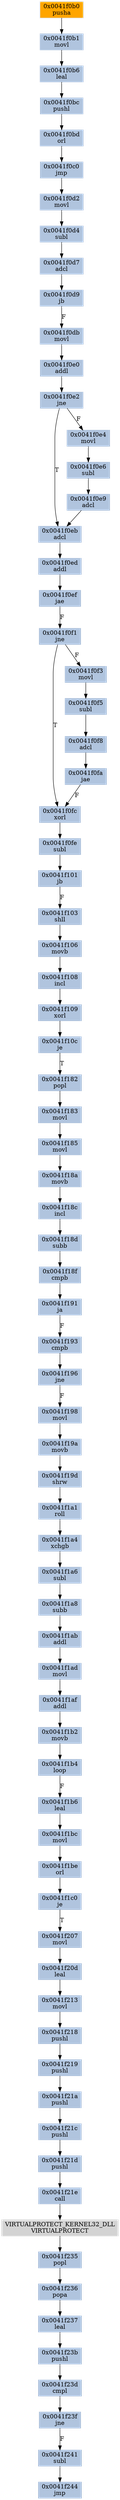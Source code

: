 strict digraph G {
	graph [bgcolor=transparent,
		name=G
	];
	node [color=lightsteelblue,
		fillcolor=lightsteelblue,
		shape=rectangle,
		style=filled
	];
	"0x0041f21c"	[label="0x0041f21c
pushl"];
	"0x0041f21d"	[label="0x0041f21d
pushl"];
	"0x0041f21c" -> "0x0041f21d"	[color="#000000"];
	"0x0041f18f"	[label="0x0041f18f
cmpb"];
	"0x0041f191"	[label="0x0041f191
ja"];
	"0x0041f18f" -> "0x0041f191"	[color="#000000"];
	"0x0041f101"	[label="0x0041f101
jb"];
	"0x0041f103"	[label="0x0041f103
shll"];
	"0x0041f101" -> "0x0041f103"	[color="#000000",
		label=F];
	"0x0041f23d"	[label="0x0041f23d
cmpl"];
	"0x0041f23f"	[label="0x0041f23f
jne"];
	"0x0041f23d" -> "0x0041f23f"	[color="#000000"];
	"0x0041f108"	[label="0x0041f108
incl"];
	"0x0041f109"	[label="0x0041f109
xorl"];
	"0x0041f108" -> "0x0041f109"	[color="#000000"];
	"0x0041f0f1"	[label="0x0041f0f1
jne"];
	"0x0041f0fc"	[label="0x0041f0fc
xorl"];
	"0x0041f0f1" -> "0x0041f0fc"	[color="#000000",
		label=T];
	"0x0041f0f3"	[label="0x0041f0f3
movl"];
	"0x0041f0f1" -> "0x0041f0f3"	[color="#000000",
		label=F];
	"0x0041f0ed"	[label="0x0041f0ed
addl"];
	"0x0041f0ef"	[label="0x0041f0ef
jae"];
	"0x0041f0ed" -> "0x0041f0ef"	[color="#000000"];
	"0x0041f193"	[label="0x0041f193
cmpb"];
	"0x0041f196"	[label="0x0041f196
jne"];
	"0x0041f193" -> "0x0041f196"	[color="#000000"];
	"0x0041f0b6"	[label="0x0041f0b6
leal"];
	"0x0041f0bc"	[label="0x0041f0bc
pushl"];
	"0x0041f0b6" -> "0x0041f0bc"	[color="#000000"];
	"0x0041f1a4"	[label="0x0041f1a4
xchgb"];
	"0x0041f1a6"	[label="0x0041f1a6
subl"];
	"0x0041f1a4" -> "0x0041f1a6"	[color="#000000"];
	"0x0041f1c0"	[label="0x0041f1c0
je"];
	"0x0041f207"	[label="0x0041f207
movl"];
	"0x0041f1c0" -> "0x0041f207"	[color="#000000",
		label=T];
	"0x0041f1b4"	[label="0x0041f1b4
loop"];
	"0x0041f1b6"	[label="0x0041f1b6
leal"];
	"0x0041f1b4" -> "0x0041f1b6"	[color="#000000",
		label=F];
	"0x0041f0fa"	[label="0x0041f0fa
jae"];
	"0x0041f0fa" -> "0x0041f0fc"	[color="#000000",
		label=F];
	"0x0041f106"	[label="0x0041f106
movb"];
	"0x0041f106" -> "0x0041f108"	[color="#000000"];
	"0x0041f1be"	[label="0x0041f1be
orl"];
	"0x0041f1be" -> "0x0041f1c0"	[color="#000000"];
	"0x0041f23b"	[label="0x0041f23b
pushl"];
	"0x0041f23b" -> "0x0041f23d"	[color="#000000"];
	"0x0041f0d2"	[label="0x0041f0d2
movl"];
	"0x0041f0d4"	[label="0x0041f0d4
subl"];
	"0x0041f0d2" -> "0x0041f0d4"	[color="#000000"];
	"0x0041f20d"	[label="0x0041f20d
leal"];
	"0x0041f207" -> "0x0041f20d"	[color="#000000"];
	"0x0041f0c0"	[label="0x0041f0c0
jmp"];
	"0x0041f0c0" -> "0x0041f0d2"	[color="#000000"];
	"0x0041f185"	[label="0x0041f185
movl"];
	"0x0041f18a"	[label="0x0041f18a
movb"];
	"0x0041f185" -> "0x0041f18a"	[color="#000000"];
	"0x0041f1af"	[label="0x0041f1af
addl"];
	"0x0041f1b2"	[label="0x0041f1b2
movb"];
	"0x0041f1af" -> "0x0041f1b2"	[color="#000000"];
	"0x0041f213"	[label="0x0041f213
movl"];
	"0x0041f20d" -> "0x0041f213"	[color="#000000"];
	"0x0041f241"	[label="0x0041f241
subl"];
	"0x0041f244"	[label="0x0041f244
jmp"];
	"0x0041f241" -> "0x0041f244"	[color="#000000"];
	"0x0041f0d7"	[label="0x0041f0d7
adcl"];
	"0x0041f0d4" -> "0x0041f0d7"	[color="#000000"];
	"0x0041f0bd"	[label="0x0041f0bd
orl"];
	"0x0041f0bd" -> "0x0041f0c0"	[color="#000000"];
	"0x0041f0e6"	[label="0x0041f0e6
subl"];
	"0x0041f0e9"	[label="0x0041f0e9
adcl"];
	"0x0041f0e6" -> "0x0041f0e9"	[color="#000000"];
	"0x0041f10c"	[label="0x0041f10c
je"];
	"0x0041f182"	[label="0x0041f182
popl"];
	"0x0041f10c" -> "0x0041f182"	[color="#000000",
		label=T];
	"0x0041f183"	[label="0x0041f183
movl"];
	"0x0041f182" -> "0x0041f183"	[color="#000000"];
	"0x0041f0e2"	[label="0x0041f0e2
jne"];
	"0x0041f0eb"	[label="0x0041f0eb
adcl"];
	"0x0041f0e2" -> "0x0041f0eb"	[color="#000000",
		label=T];
	"0x0041f0e4"	[label="0x0041f0e4
movl"];
	"0x0041f0e2" -> "0x0041f0e4"	[color="#000000",
		label=F];
	"0x0041f0fe"	[label="0x0041f0fe
subl"];
	"0x0041f0fe" -> "0x0041f101"	[color="#000000"];
	"0x0041f1b2" -> "0x0041f1b4"	[color="#000000"];
	"0x0041f21e"	[label="0x0041f21e
call"];
	VIRTUALPROTECT_KERNEL32_DLL	[color=lightgrey,
		fillcolor=lightgrey,
		label="VIRTUALPROTECT_KERNEL32_DLL
VIRTUALPROTECT"];
	"0x0041f21e" -> VIRTUALPROTECT_KERNEL32_DLL	[color="#000000"];
	"0x0041f1a8"	[label="0x0041f1a8
subb"];
	"0x0041f1a6" -> "0x0041f1a8"	[color="#000000"];
	"0x0041f18d"	[label="0x0041f18d
subb"];
	"0x0041f18d" -> "0x0041f18f"	[color="#000000"];
	"0x0041f236"	[label="0x0041f236
popa"];
	"0x0041f237"	[label="0x0041f237
leal"];
	"0x0041f236" -> "0x0041f237"	[color="#000000"];
	"0x0041f23f" -> "0x0041f241"	[color="#000000",
		label=F];
	"0x0041f1ab"	[label="0x0041f1ab
addl"];
	"0x0041f1ad"	[label="0x0041f1ad
movl"];
	"0x0041f1ab" -> "0x0041f1ad"	[color="#000000"];
	"0x0041f109" -> "0x0041f10c"	[color="#000000"];
	"0x0041f0fc" -> "0x0041f0fe"	[color="#000000"];
	"0x0041f0b0"	[color=lightgrey,
		fillcolor=orange,
		label="0x0041f0b0
pusha"];
	"0x0041f0b1"	[label="0x0041f0b1
movl"];
	"0x0041f0b0" -> "0x0041f0b1"	[color="#000000"];
	"0x0041f0d9"	[label="0x0041f0d9
jb"];
	"0x0041f0db"	[label="0x0041f0db
movl"];
	"0x0041f0d9" -> "0x0041f0db"	[color="#000000",
		label=F];
	"0x0041f0e0"	[label="0x0041f0e0
addl"];
	"0x0041f0e0" -> "0x0041f0e2"	[color="#000000"];
	"0x0041f0eb" -> "0x0041f0ed"	[color="#000000"];
	"0x0041f0e4" -> "0x0041f0e6"	[color="#000000"];
	"0x0041f198"	[label="0x0041f198
movl"];
	"0x0041f196" -> "0x0041f198"	[color="#000000",
		label=F];
	"0x0041f0f5"	[label="0x0041f0f5
subl"];
	"0x0041f0f3" -> "0x0041f0f5"	[color="#000000"];
	"0x0041f235"	[label="0x0041f235
popl"];
	VIRTUALPROTECT_KERNEL32_DLL -> "0x0041f235"	[color="#000000"];
	"0x0041f0f8"	[label="0x0041f0f8
adcl"];
	"0x0041f0f8" -> "0x0041f0fa"	[color="#000000"];
	"0x0041f0db" -> "0x0041f0e0"	[color="#000000"];
	"0x0041f191" -> "0x0041f193"	[color="#000000",
		label=F];
	"0x0041f1bc"	[label="0x0041f1bc
movl"];
	"0x0041f1b6" -> "0x0041f1bc"	[color="#000000"];
	"0x0041f219"	[label="0x0041f219
pushl"];
	"0x0041f21a"	[label="0x0041f21a
pushl"];
	"0x0041f219" -> "0x0041f21a"	[color="#000000"];
	"0x0041f0d7" -> "0x0041f0d9"	[color="#000000"];
	"0x0041f0bc" -> "0x0041f0bd"	[color="#000000"];
	"0x0041f237" -> "0x0041f23b"	[color="#000000"];
	"0x0041f1a1"	[label="0x0041f1a1
roll"];
	"0x0041f1a1" -> "0x0041f1a4"	[color="#000000"];
	"0x0041f183" -> "0x0041f185"	[color="#000000"];
	"0x0041f21a" -> "0x0041f21c"	[color="#000000"];
	"0x0041f19a"	[label="0x0041f19a
movb"];
	"0x0041f19d"	[label="0x0041f19d
shrw"];
	"0x0041f19a" -> "0x0041f19d"	[color="#000000"];
	"0x0041f1ad" -> "0x0041f1af"	[color="#000000"];
	"0x0041f18c"	[label="0x0041f18c
incl"];
	"0x0041f18a" -> "0x0041f18c"	[color="#000000"];
	"0x0041f1bc" -> "0x0041f1be"	[color="#000000"];
	"0x0041f19d" -> "0x0041f1a1"	[color="#000000"];
	"0x0041f0ef" -> "0x0041f0f1"	[color="#000000",
		label=F];
	"0x0041f1a8" -> "0x0041f1ab"	[color="#000000"];
	"0x0041f198" -> "0x0041f19a"	[color="#000000"];
	"0x0041f103" -> "0x0041f106"	[color="#000000"];
	"0x0041f218"	[label="0x0041f218
pushl"];
	"0x0041f218" -> "0x0041f219"	[color="#000000"];
	"0x0041f0f5" -> "0x0041f0f8"	[color="#000000"];
	"0x0041f18c" -> "0x0041f18d"	[color="#000000"];
	"0x0041f21d" -> "0x0041f21e"	[color="#000000"];
	"0x0041f0e9" -> "0x0041f0eb"	[color="#000000"];
	"0x0041f235" -> "0x0041f236"	[color="#000000"];
	"0x0041f213" -> "0x0041f218"	[color="#000000"];
	"0x0041f0b1" -> "0x0041f0b6"	[color="#000000"];
}
